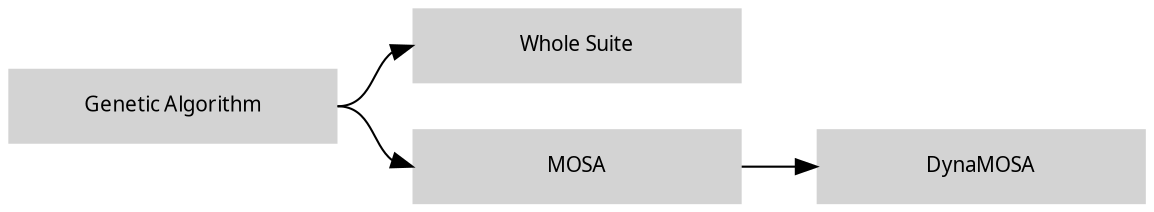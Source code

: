 digraph G {
    fontname = "Verdana"
    fontsize = 10
    rankdir = LR
    nodesep = "0.3"
    ranksep = "0.5"
    peripheries = 0
    
    node [style="filled" fixedsize=True width=2.2 penwidth=0 fontname="Verdana" fontsize=10 shape="polygon"]
    
    "ga" [label="Genetic Algorithm"]
    "ws" [label="Whole Suite"]
    "mosa" [label="MOSA"]
    "dyna" [label="DynaMOSA"]
    
    "ga":e -> "ws":w
    "ga":e -> "mosa":w
    "mosa":e -> "dyna":w
}